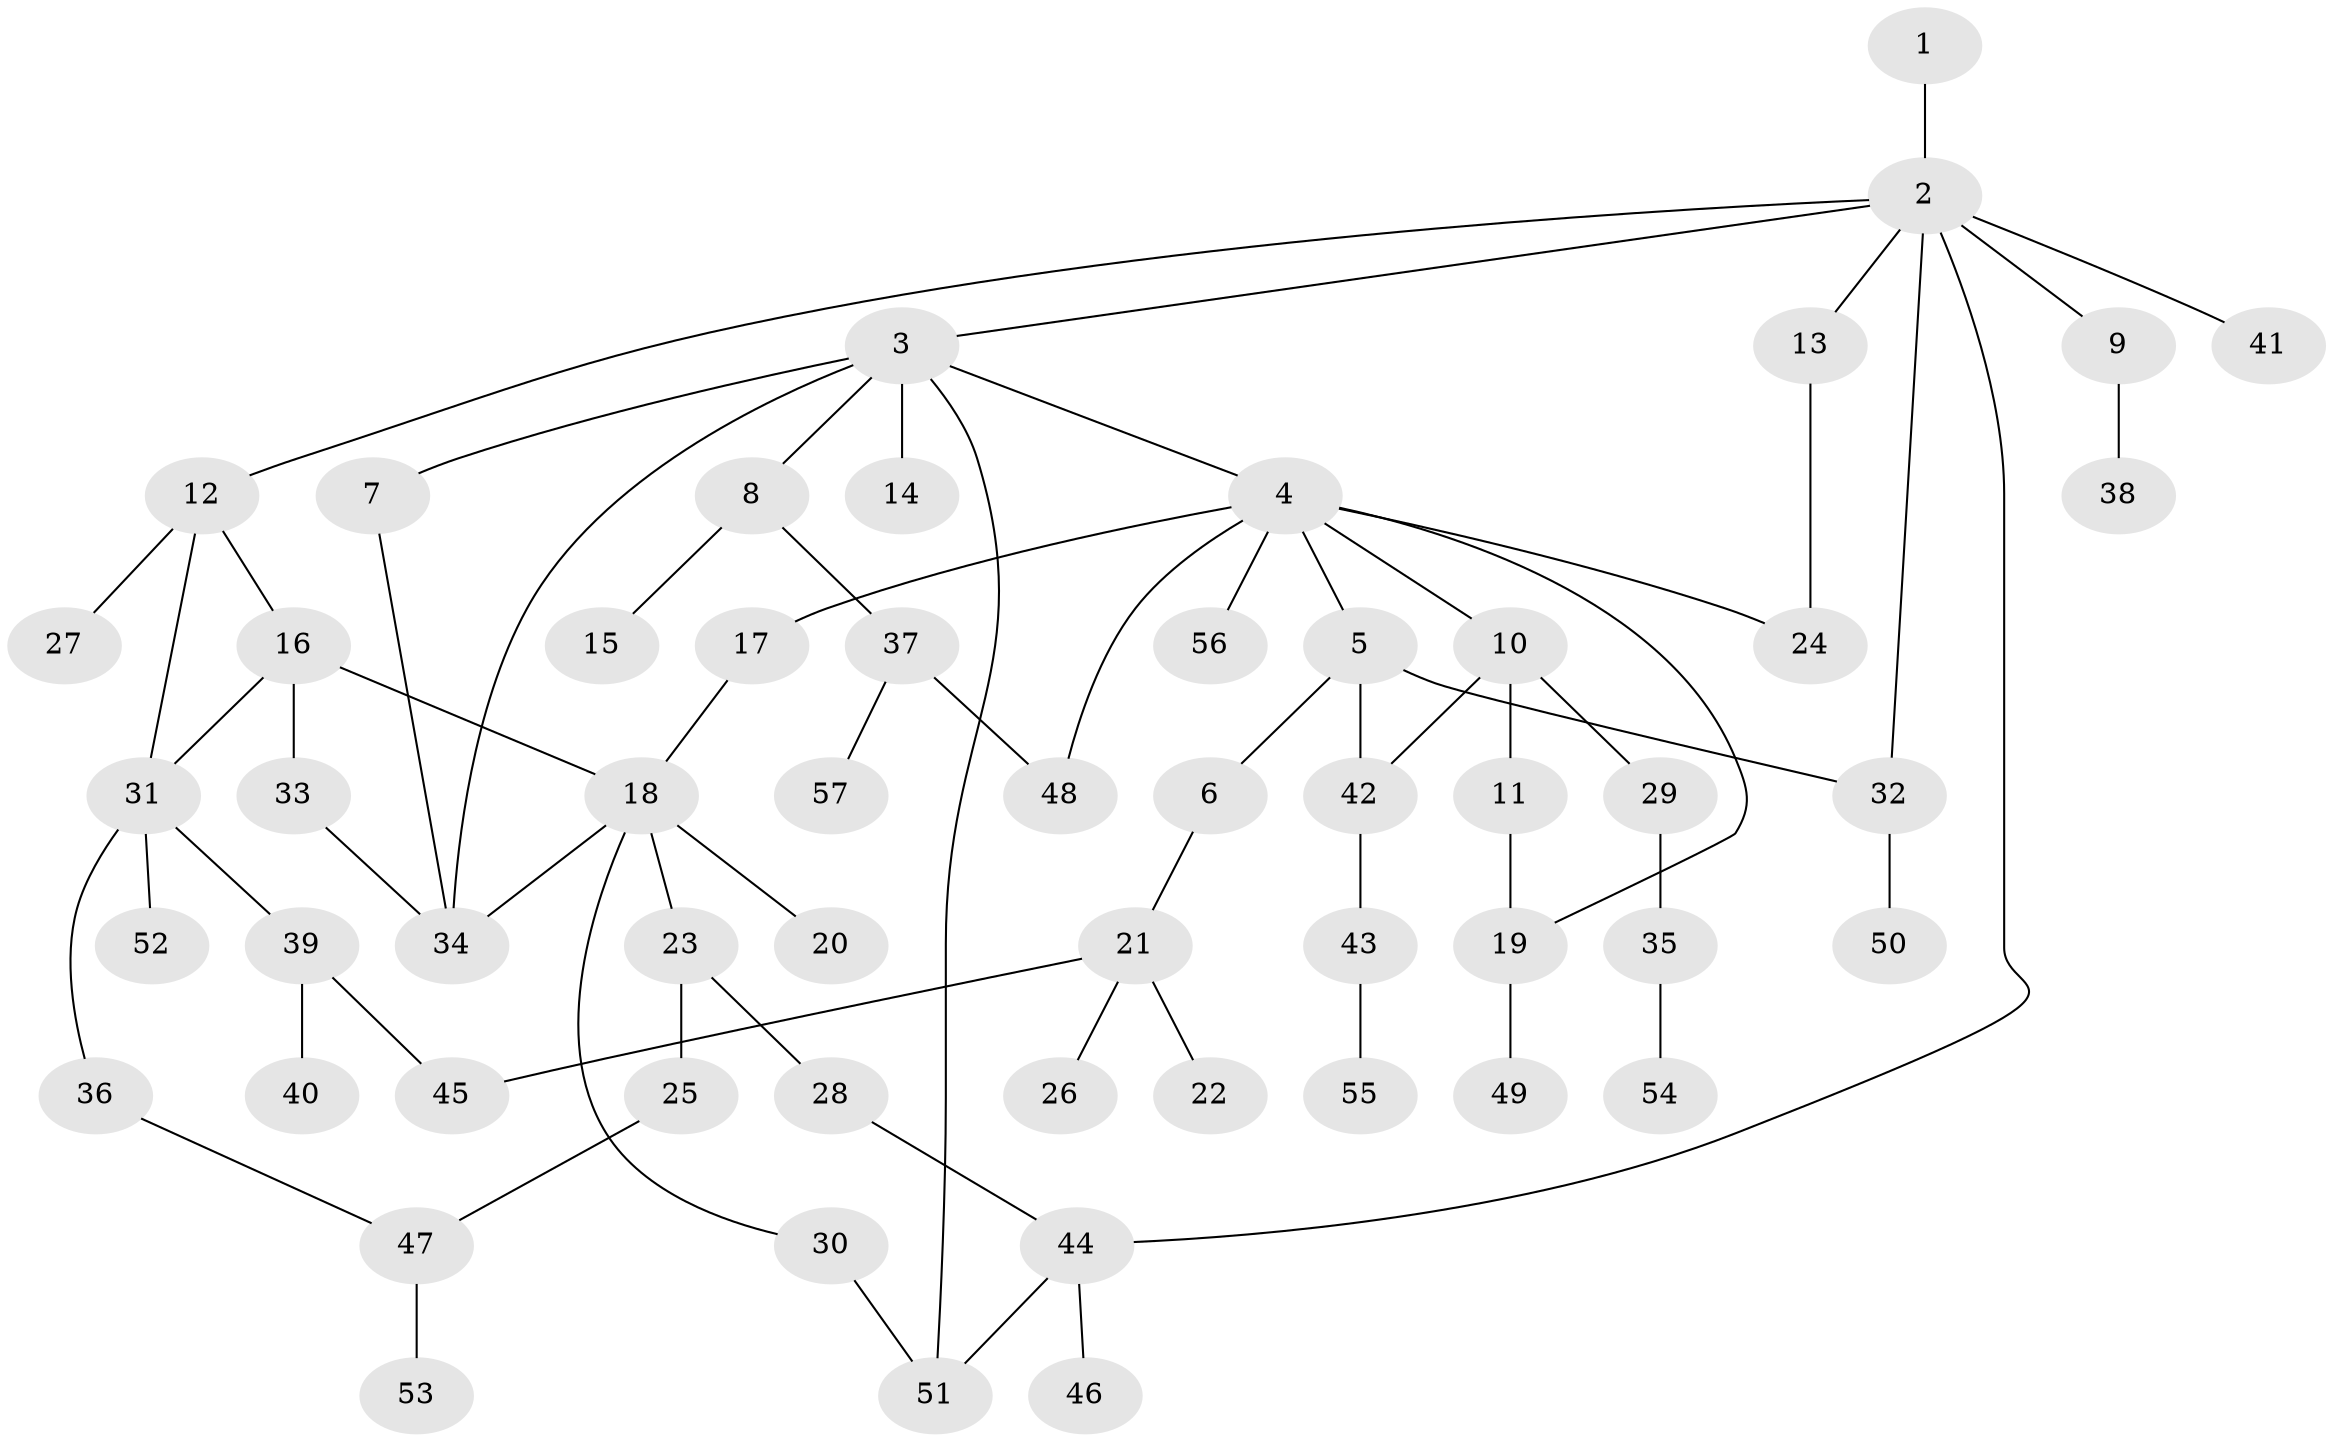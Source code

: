 // Generated by graph-tools (version 1.1) at 2025/34/03/09/25 02:34:09]
// undirected, 57 vertices, 71 edges
graph export_dot {
graph [start="1"]
  node [color=gray90,style=filled];
  1;
  2;
  3;
  4;
  5;
  6;
  7;
  8;
  9;
  10;
  11;
  12;
  13;
  14;
  15;
  16;
  17;
  18;
  19;
  20;
  21;
  22;
  23;
  24;
  25;
  26;
  27;
  28;
  29;
  30;
  31;
  32;
  33;
  34;
  35;
  36;
  37;
  38;
  39;
  40;
  41;
  42;
  43;
  44;
  45;
  46;
  47;
  48;
  49;
  50;
  51;
  52;
  53;
  54;
  55;
  56;
  57;
  1 -- 2;
  2 -- 3;
  2 -- 9;
  2 -- 12;
  2 -- 13;
  2 -- 32;
  2 -- 41;
  2 -- 44;
  3 -- 4;
  3 -- 7;
  3 -- 8;
  3 -- 14;
  3 -- 34;
  3 -- 51;
  4 -- 5;
  4 -- 10;
  4 -- 17;
  4 -- 19;
  4 -- 56;
  4 -- 48;
  4 -- 24;
  5 -- 6;
  5 -- 42;
  5 -- 32;
  6 -- 21;
  7 -- 34;
  8 -- 15;
  8 -- 37;
  9 -- 38;
  10 -- 11;
  10 -- 29;
  10 -- 42;
  11 -- 19;
  12 -- 16;
  12 -- 27;
  12 -- 31;
  13 -- 24;
  16 -- 18;
  16 -- 31;
  16 -- 33;
  17 -- 18;
  18 -- 20;
  18 -- 23;
  18 -- 30;
  18 -- 34;
  19 -- 49;
  21 -- 22;
  21 -- 26;
  21 -- 45;
  23 -- 25;
  23 -- 28;
  25 -- 47;
  28 -- 44;
  29 -- 35;
  30 -- 51;
  31 -- 36;
  31 -- 39;
  31 -- 52;
  32 -- 50;
  33 -- 34;
  35 -- 54;
  36 -- 47;
  37 -- 48;
  37 -- 57;
  39 -- 40;
  39 -- 45;
  42 -- 43;
  43 -- 55;
  44 -- 46;
  44 -- 51;
  47 -- 53;
}
